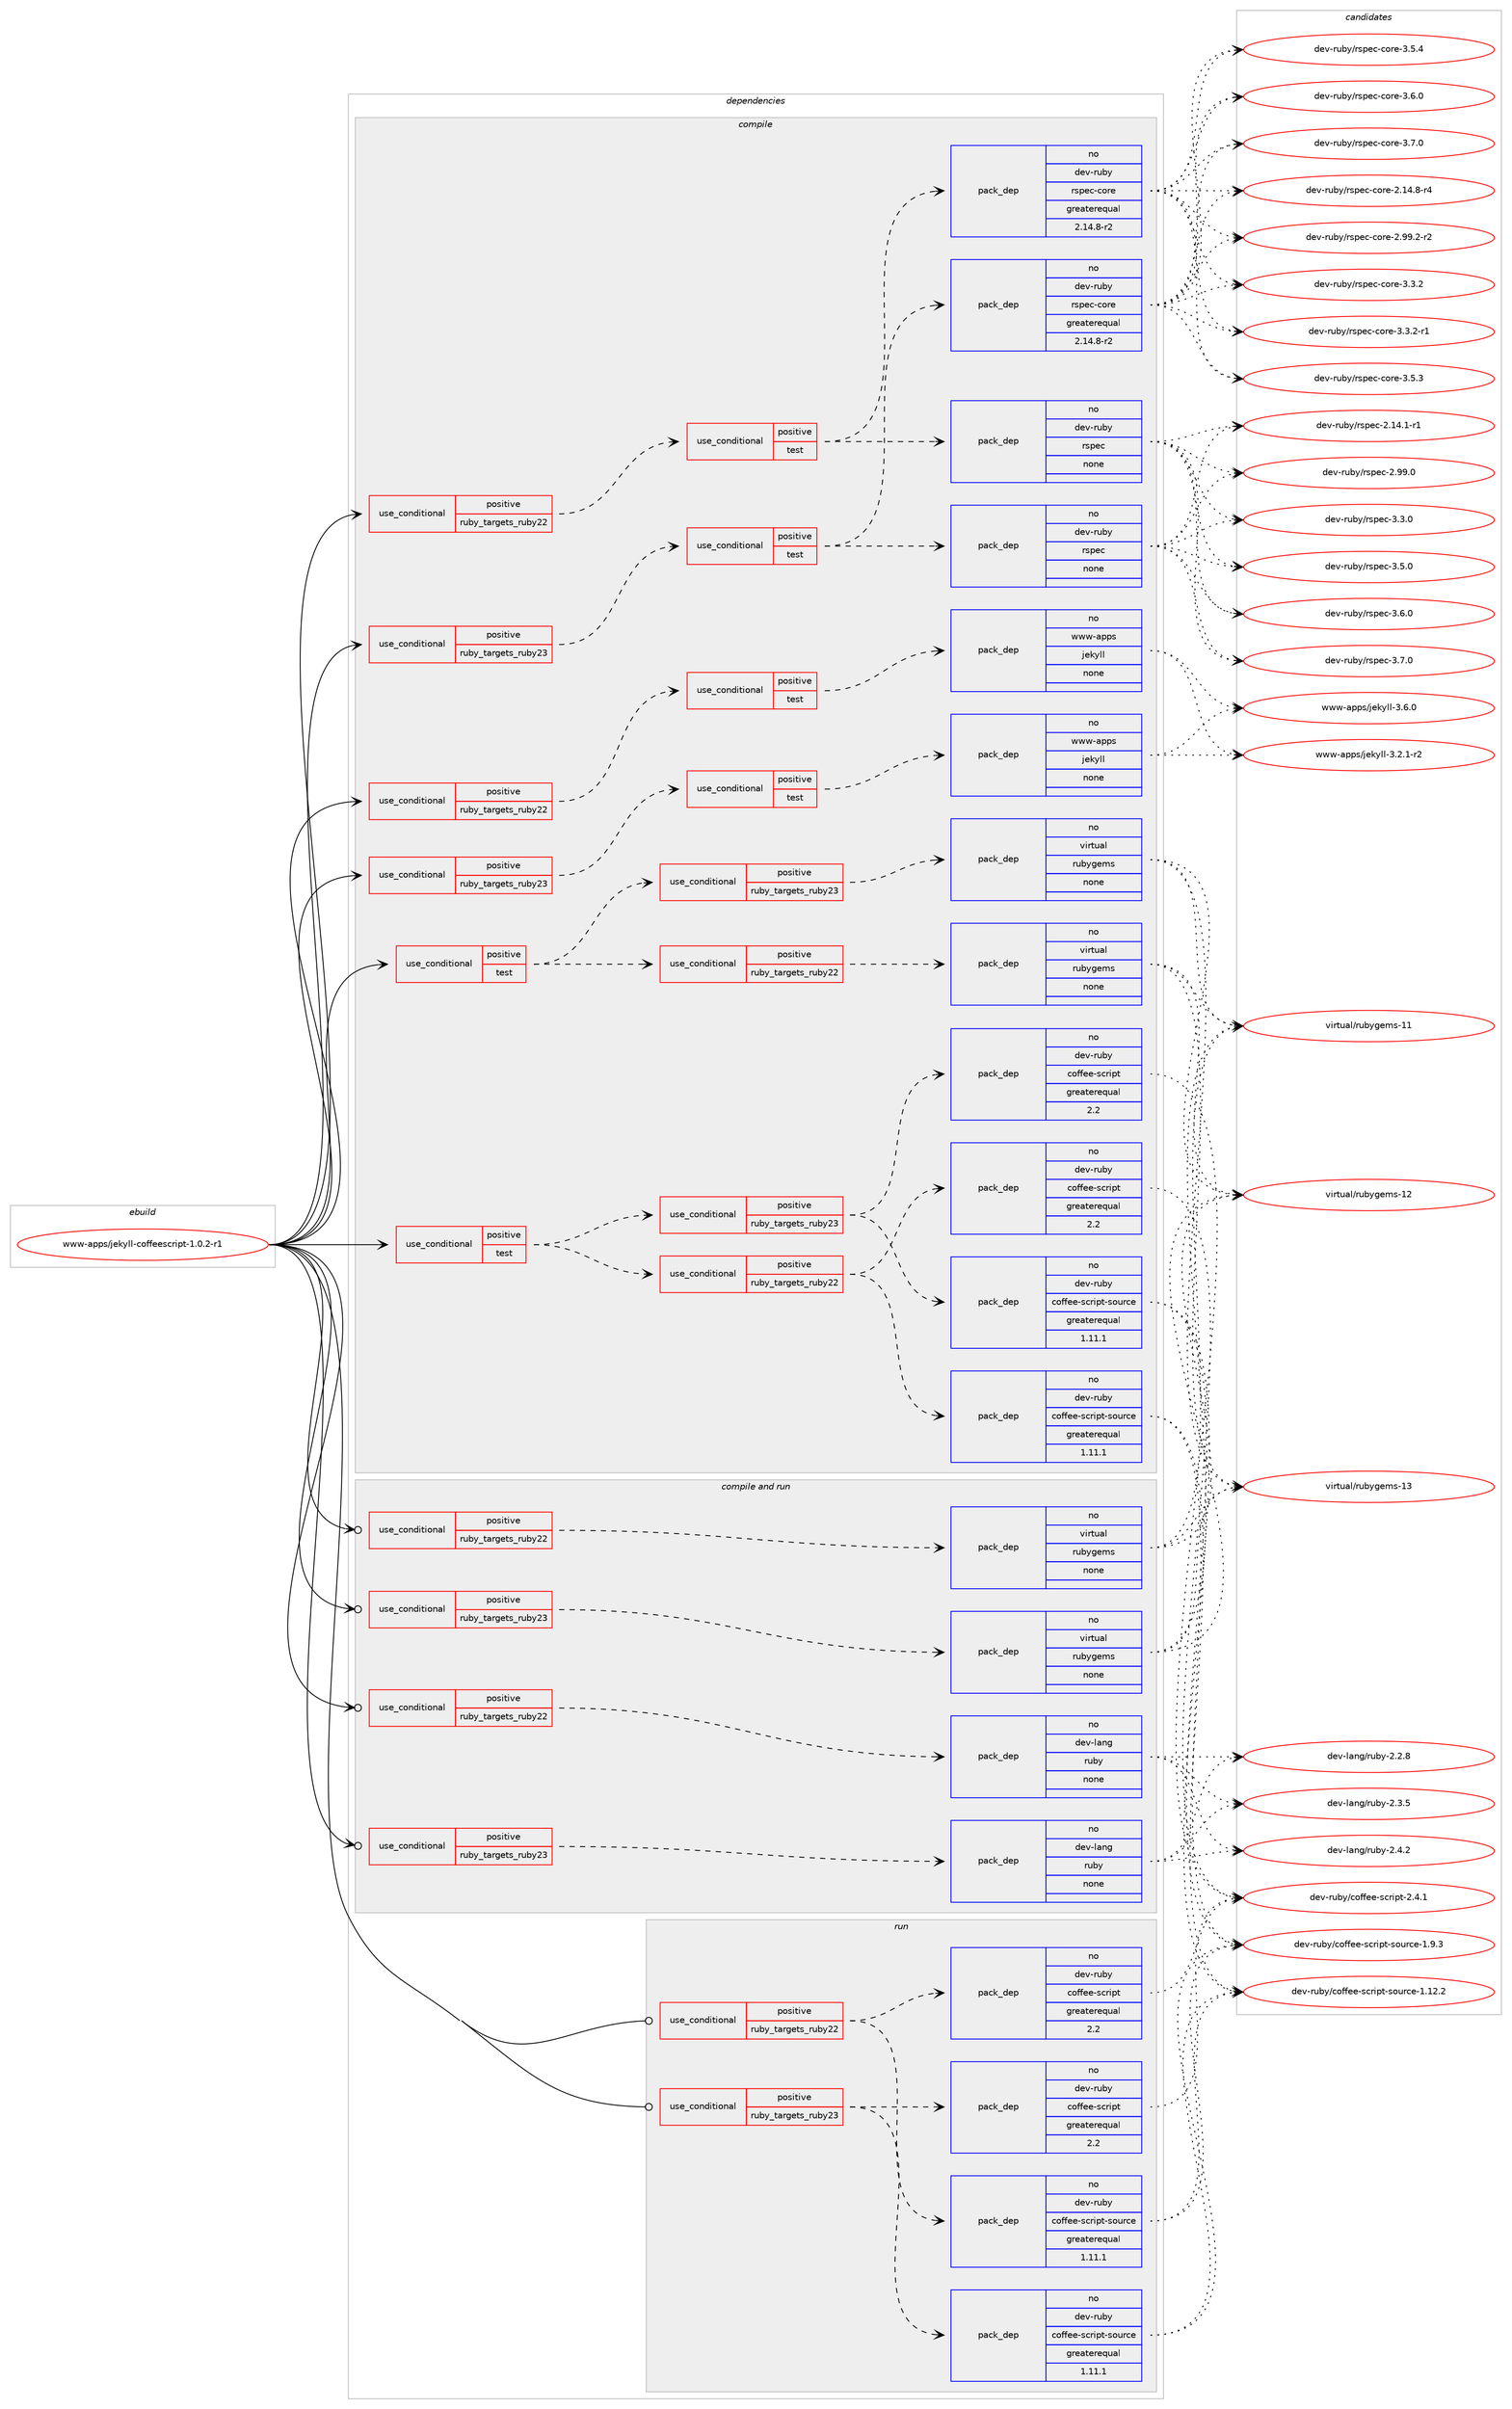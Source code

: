 digraph prolog {

# *************
# Graph options
# *************

newrank=true;
concentrate=true;
compound=true;
graph [rankdir=LR,fontname=Helvetica,fontsize=10,ranksep=1.5];#, ranksep=2.5, nodesep=0.2];
edge  [arrowhead=vee];
node  [fontname=Helvetica,fontsize=10];

# **********
# The ebuild
# **********

subgraph cluster_leftcol {
color=gray;
rank=same;
label=<<i>ebuild</i>>;
id [label="www-apps/jekyll-coffeescript-1.0.2-r1", color=red, width=4, href="../www-apps/jekyll-coffeescript-1.0.2-r1.svg"];
}

# ****************
# The dependencies
# ****************

subgraph cluster_midcol {
color=gray;
label=<<i>dependencies</i>>;
subgraph cluster_compile {
fillcolor="#eeeeee";
style=filled;
label=<<i>compile</i>>;
subgraph cond119346 {
dependency500989 [label=<<TABLE BORDER="0" CELLBORDER="1" CELLSPACING="0" CELLPADDING="4"><TR><TD ROWSPAN="3" CELLPADDING="10">use_conditional</TD></TR><TR><TD>positive</TD></TR><TR><TD>ruby_targets_ruby22</TD></TR></TABLE>>, shape=none, color=red];
subgraph cond119347 {
dependency500990 [label=<<TABLE BORDER="0" CELLBORDER="1" CELLSPACING="0" CELLPADDING="4"><TR><TD ROWSPAN="3" CELLPADDING="10">use_conditional</TD></TR><TR><TD>positive</TD></TR><TR><TD>test</TD></TR></TABLE>>, shape=none, color=red];
subgraph pack372473 {
dependency500991 [label=<<TABLE BORDER="0" CELLBORDER="1" CELLSPACING="0" CELLPADDING="4" WIDTH="220"><TR><TD ROWSPAN="6" CELLPADDING="30">pack_dep</TD></TR><TR><TD WIDTH="110">no</TD></TR><TR><TD>dev-ruby</TD></TR><TR><TD>rspec</TD></TR><TR><TD>none</TD></TR><TR><TD></TD></TR></TABLE>>, shape=none, color=blue];
}
dependency500990:e -> dependency500991:w [weight=20,style="dashed",arrowhead="vee"];
subgraph pack372474 {
dependency500992 [label=<<TABLE BORDER="0" CELLBORDER="1" CELLSPACING="0" CELLPADDING="4" WIDTH="220"><TR><TD ROWSPAN="6" CELLPADDING="30">pack_dep</TD></TR><TR><TD WIDTH="110">no</TD></TR><TR><TD>dev-ruby</TD></TR><TR><TD>rspec-core</TD></TR><TR><TD>greaterequal</TD></TR><TR><TD>2.14.8-r2</TD></TR></TABLE>>, shape=none, color=blue];
}
dependency500990:e -> dependency500992:w [weight=20,style="dashed",arrowhead="vee"];
}
dependency500989:e -> dependency500990:w [weight=20,style="dashed",arrowhead="vee"];
}
id:e -> dependency500989:w [weight=20,style="solid",arrowhead="vee"];
subgraph cond119348 {
dependency500993 [label=<<TABLE BORDER="0" CELLBORDER="1" CELLSPACING="0" CELLPADDING="4"><TR><TD ROWSPAN="3" CELLPADDING="10">use_conditional</TD></TR><TR><TD>positive</TD></TR><TR><TD>ruby_targets_ruby22</TD></TR></TABLE>>, shape=none, color=red];
subgraph cond119349 {
dependency500994 [label=<<TABLE BORDER="0" CELLBORDER="1" CELLSPACING="0" CELLPADDING="4"><TR><TD ROWSPAN="3" CELLPADDING="10">use_conditional</TD></TR><TR><TD>positive</TD></TR><TR><TD>test</TD></TR></TABLE>>, shape=none, color=red];
subgraph pack372475 {
dependency500995 [label=<<TABLE BORDER="0" CELLBORDER="1" CELLSPACING="0" CELLPADDING="4" WIDTH="220"><TR><TD ROWSPAN="6" CELLPADDING="30">pack_dep</TD></TR><TR><TD WIDTH="110">no</TD></TR><TR><TD>www-apps</TD></TR><TR><TD>jekyll</TD></TR><TR><TD>none</TD></TR><TR><TD></TD></TR></TABLE>>, shape=none, color=blue];
}
dependency500994:e -> dependency500995:w [weight=20,style="dashed",arrowhead="vee"];
}
dependency500993:e -> dependency500994:w [weight=20,style="dashed",arrowhead="vee"];
}
id:e -> dependency500993:w [weight=20,style="solid",arrowhead="vee"];
subgraph cond119350 {
dependency500996 [label=<<TABLE BORDER="0" CELLBORDER="1" CELLSPACING="0" CELLPADDING="4"><TR><TD ROWSPAN="3" CELLPADDING="10">use_conditional</TD></TR><TR><TD>positive</TD></TR><TR><TD>ruby_targets_ruby23</TD></TR></TABLE>>, shape=none, color=red];
subgraph cond119351 {
dependency500997 [label=<<TABLE BORDER="0" CELLBORDER="1" CELLSPACING="0" CELLPADDING="4"><TR><TD ROWSPAN="3" CELLPADDING="10">use_conditional</TD></TR><TR><TD>positive</TD></TR><TR><TD>test</TD></TR></TABLE>>, shape=none, color=red];
subgraph pack372476 {
dependency500998 [label=<<TABLE BORDER="0" CELLBORDER="1" CELLSPACING="0" CELLPADDING="4" WIDTH="220"><TR><TD ROWSPAN="6" CELLPADDING="30">pack_dep</TD></TR><TR><TD WIDTH="110">no</TD></TR><TR><TD>dev-ruby</TD></TR><TR><TD>rspec</TD></TR><TR><TD>none</TD></TR><TR><TD></TD></TR></TABLE>>, shape=none, color=blue];
}
dependency500997:e -> dependency500998:w [weight=20,style="dashed",arrowhead="vee"];
subgraph pack372477 {
dependency500999 [label=<<TABLE BORDER="0" CELLBORDER="1" CELLSPACING="0" CELLPADDING="4" WIDTH="220"><TR><TD ROWSPAN="6" CELLPADDING="30">pack_dep</TD></TR><TR><TD WIDTH="110">no</TD></TR><TR><TD>dev-ruby</TD></TR><TR><TD>rspec-core</TD></TR><TR><TD>greaterequal</TD></TR><TR><TD>2.14.8-r2</TD></TR></TABLE>>, shape=none, color=blue];
}
dependency500997:e -> dependency500999:w [weight=20,style="dashed",arrowhead="vee"];
}
dependency500996:e -> dependency500997:w [weight=20,style="dashed",arrowhead="vee"];
}
id:e -> dependency500996:w [weight=20,style="solid",arrowhead="vee"];
subgraph cond119352 {
dependency501000 [label=<<TABLE BORDER="0" CELLBORDER="1" CELLSPACING="0" CELLPADDING="4"><TR><TD ROWSPAN="3" CELLPADDING="10">use_conditional</TD></TR><TR><TD>positive</TD></TR><TR><TD>ruby_targets_ruby23</TD></TR></TABLE>>, shape=none, color=red];
subgraph cond119353 {
dependency501001 [label=<<TABLE BORDER="0" CELLBORDER="1" CELLSPACING="0" CELLPADDING="4"><TR><TD ROWSPAN="3" CELLPADDING="10">use_conditional</TD></TR><TR><TD>positive</TD></TR><TR><TD>test</TD></TR></TABLE>>, shape=none, color=red];
subgraph pack372478 {
dependency501002 [label=<<TABLE BORDER="0" CELLBORDER="1" CELLSPACING="0" CELLPADDING="4" WIDTH="220"><TR><TD ROWSPAN="6" CELLPADDING="30">pack_dep</TD></TR><TR><TD WIDTH="110">no</TD></TR><TR><TD>www-apps</TD></TR><TR><TD>jekyll</TD></TR><TR><TD>none</TD></TR><TR><TD></TD></TR></TABLE>>, shape=none, color=blue];
}
dependency501001:e -> dependency501002:w [weight=20,style="dashed",arrowhead="vee"];
}
dependency501000:e -> dependency501001:w [weight=20,style="dashed",arrowhead="vee"];
}
id:e -> dependency501000:w [weight=20,style="solid",arrowhead="vee"];
subgraph cond119354 {
dependency501003 [label=<<TABLE BORDER="0" CELLBORDER="1" CELLSPACING="0" CELLPADDING="4"><TR><TD ROWSPAN="3" CELLPADDING="10">use_conditional</TD></TR><TR><TD>positive</TD></TR><TR><TD>test</TD></TR></TABLE>>, shape=none, color=red];
subgraph cond119355 {
dependency501004 [label=<<TABLE BORDER="0" CELLBORDER="1" CELLSPACING="0" CELLPADDING="4"><TR><TD ROWSPAN="3" CELLPADDING="10">use_conditional</TD></TR><TR><TD>positive</TD></TR><TR><TD>ruby_targets_ruby22</TD></TR></TABLE>>, shape=none, color=red];
subgraph pack372479 {
dependency501005 [label=<<TABLE BORDER="0" CELLBORDER="1" CELLSPACING="0" CELLPADDING="4" WIDTH="220"><TR><TD ROWSPAN="6" CELLPADDING="30">pack_dep</TD></TR><TR><TD WIDTH="110">no</TD></TR><TR><TD>dev-ruby</TD></TR><TR><TD>coffee-script</TD></TR><TR><TD>greaterequal</TD></TR><TR><TD>2.2</TD></TR></TABLE>>, shape=none, color=blue];
}
dependency501004:e -> dependency501005:w [weight=20,style="dashed",arrowhead="vee"];
subgraph pack372480 {
dependency501006 [label=<<TABLE BORDER="0" CELLBORDER="1" CELLSPACING="0" CELLPADDING="4" WIDTH="220"><TR><TD ROWSPAN="6" CELLPADDING="30">pack_dep</TD></TR><TR><TD WIDTH="110">no</TD></TR><TR><TD>dev-ruby</TD></TR><TR><TD>coffee-script-source</TD></TR><TR><TD>greaterequal</TD></TR><TR><TD>1.11.1</TD></TR></TABLE>>, shape=none, color=blue];
}
dependency501004:e -> dependency501006:w [weight=20,style="dashed",arrowhead="vee"];
}
dependency501003:e -> dependency501004:w [weight=20,style="dashed",arrowhead="vee"];
subgraph cond119356 {
dependency501007 [label=<<TABLE BORDER="0" CELLBORDER="1" CELLSPACING="0" CELLPADDING="4"><TR><TD ROWSPAN="3" CELLPADDING="10">use_conditional</TD></TR><TR><TD>positive</TD></TR><TR><TD>ruby_targets_ruby23</TD></TR></TABLE>>, shape=none, color=red];
subgraph pack372481 {
dependency501008 [label=<<TABLE BORDER="0" CELLBORDER="1" CELLSPACING="0" CELLPADDING="4" WIDTH="220"><TR><TD ROWSPAN="6" CELLPADDING="30">pack_dep</TD></TR><TR><TD WIDTH="110">no</TD></TR><TR><TD>dev-ruby</TD></TR><TR><TD>coffee-script</TD></TR><TR><TD>greaterequal</TD></TR><TR><TD>2.2</TD></TR></TABLE>>, shape=none, color=blue];
}
dependency501007:e -> dependency501008:w [weight=20,style="dashed",arrowhead="vee"];
subgraph pack372482 {
dependency501009 [label=<<TABLE BORDER="0" CELLBORDER="1" CELLSPACING="0" CELLPADDING="4" WIDTH="220"><TR><TD ROWSPAN="6" CELLPADDING="30">pack_dep</TD></TR><TR><TD WIDTH="110">no</TD></TR><TR><TD>dev-ruby</TD></TR><TR><TD>coffee-script-source</TD></TR><TR><TD>greaterequal</TD></TR><TR><TD>1.11.1</TD></TR></TABLE>>, shape=none, color=blue];
}
dependency501007:e -> dependency501009:w [weight=20,style="dashed",arrowhead="vee"];
}
dependency501003:e -> dependency501007:w [weight=20,style="dashed",arrowhead="vee"];
}
id:e -> dependency501003:w [weight=20,style="solid",arrowhead="vee"];
subgraph cond119357 {
dependency501010 [label=<<TABLE BORDER="0" CELLBORDER="1" CELLSPACING="0" CELLPADDING="4"><TR><TD ROWSPAN="3" CELLPADDING="10">use_conditional</TD></TR><TR><TD>positive</TD></TR><TR><TD>test</TD></TR></TABLE>>, shape=none, color=red];
subgraph cond119358 {
dependency501011 [label=<<TABLE BORDER="0" CELLBORDER="1" CELLSPACING="0" CELLPADDING="4"><TR><TD ROWSPAN="3" CELLPADDING="10">use_conditional</TD></TR><TR><TD>positive</TD></TR><TR><TD>ruby_targets_ruby22</TD></TR></TABLE>>, shape=none, color=red];
subgraph pack372483 {
dependency501012 [label=<<TABLE BORDER="0" CELLBORDER="1" CELLSPACING="0" CELLPADDING="4" WIDTH="220"><TR><TD ROWSPAN="6" CELLPADDING="30">pack_dep</TD></TR><TR><TD WIDTH="110">no</TD></TR><TR><TD>virtual</TD></TR><TR><TD>rubygems</TD></TR><TR><TD>none</TD></TR><TR><TD></TD></TR></TABLE>>, shape=none, color=blue];
}
dependency501011:e -> dependency501012:w [weight=20,style="dashed",arrowhead="vee"];
}
dependency501010:e -> dependency501011:w [weight=20,style="dashed",arrowhead="vee"];
subgraph cond119359 {
dependency501013 [label=<<TABLE BORDER="0" CELLBORDER="1" CELLSPACING="0" CELLPADDING="4"><TR><TD ROWSPAN="3" CELLPADDING="10">use_conditional</TD></TR><TR><TD>positive</TD></TR><TR><TD>ruby_targets_ruby23</TD></TR></TABLE>>, shape=none, color=red];
subgraph pack372484 {
dependency501014 [label=<<TABLE BORDER="0" CELLBORDER="1" CELLSPACING="0" CELLPADDING="4" WIDTH="220"><TR><TD ROWSPAN="6" CELLPADDING="30">pack_dep</TD></TR><TR><TD WIDTH="110">no</TD></TR><TR><TD>virtual</TD></TR><TR><TD>rubygems</TD></TR><TR><TD>none</TD></TR><TR><TD></TD></TR></TABLE>>, shape=none, color=blue];
}
dependency501013:e -> dependency501014:w [weight=20,style="dashed",arrowhead="vee"];
}
dependency501010:e -> dependency501013:w [weight=20,style="dashed",arrowhead="vee"];
}
id:e -> dependency501010:w [weight=20,style="solid",arrowhead="vee"];
}
subgraph cluster_compileandrun {
fillcolor="#eeeeee";
style=filled;
label=<<i>compile and run</i>>;
subgraph cond119360 {
dependency501015 [label=<<TABLE BORDER="0" CELLBORDER="1" CELLSPACING="0" CELLPADDING="4"><TR><TD ROWSPAN="3" CELLPADDING="10">use_conditional</TD></TR><TR><TD>positive</TD></TR><TR><TD>ruby_targets_ruby22</TD></TR></TABLE>>, shape=none, color=red];
subgraph pack372485 {
dependency501016 [label=<<TABLE BORDER="0" CELLBORDER="1" CELLSPACING="0" CELLPADDING="4" WIDTH="220"><TR><TD ROWSPAN="6" CELLPADDING="30">pack_dep</TD></TR><TR><TD WIDTH="110">no</TD></TR><TR><TD>dev-lang</TD></TR><TR><TD>ruby</TD></TR><TR><TD>none</TD></TR><TR><TD></TD></TR></TABLE>>, shape=none, color=blue];
}
dependency501015:e -> dependency501016:w [weight=20,style="dashed",arrowhead="vee"];
}
id:e -> dependency501015:w [weight=20,style="solid",arrowhead="odotvee"];
subgraph cond119361 {
dependency501017 [label=<<TABLE BORDER="0" CELLBORDER="1" CELLSPACING="0" CELLPADDING="4"><TR><TD ROWSPAN="3" CELLPADDING="10">use_conditional</TD></TR><TR><TD>positive</TD></TR><TR><TD>ruby_targets_ruby22</TD></TR></TABLE>>, shape=none, color=red];
subgraph pack372486 {
dependency501018 [label=<<TABLE BORDER="0" CELLBORDER="1" CELLSPACING="0" CELLPADDING="4" WIDTH="220"><TR><TD ROWSPAN="6" CELLPADDING="30">pack_dep</TD></TR><TR><TD WIDTH="110">no</TD></TR><TR><TD>virtual</TD></TR><TR><TD>rubygems</TD></TR><TR><TD>none</TD></TR><TR><TD></TD></TR></TABLE>>, shape=none, color=blue];
}
dependency501017:e -> dependency501018:w [weight=20,style="dashed",arrowhead="vee"];
}
id:e -> dependency501017:w [weight=20,style="solid",arrowhead="odotvee"];
subgraph cond119362 {
dependency501019 [label=<<TABLE BORDER="0" CELLBORDER="1" CELLSPACING="0" CELLPADDING="4"><TR><TD ROWSPAN="3" CELLPADDING="10">use_conditional</TD></TR><TR><TD>positive</TD></TR><TR><TD>ruby_targets_ruby23</TD></TR></TABLE>>, shape=none, color=red];
subgraph pack372487 {
dependency501020 [label=<<TABLE BORDER="0" CELLBORDER="1" CELLSPACING="0" CELLPADDING="4" WIDTH="220"><TR><TD ROWSPAN="6" CELLPADDING="30">pack_dep</TD></TR><TR><TD WIDTH="110">no</TD></TR><TR><TD>dev-lang</TD></TR><TR><TD>ruby</TD></TR><TR><TD>none</TD></TR><TR><TD></TD></TR></TABLE>>, shape=none, color=blue];
}
dependency501019:e -> dependency501020:w [weight=20,style="dashed",arrowhead="vee"];
}
id:e -> dependency501019:w [weight=20,style="solid",arrowhead="odotvee"];
subgraph cond119363 {
dependency501021 [label=<<TABLE BORDER="0" CELLBORDER="1" CELLSPACING="0" CELLPADDING="4"><TR><TD ROWSPAN="3" CELLPADDING="10">use_conditional</TD></TR><TR><TD>positive</TD></TR><TR><TD>ruby_targets_ruby23</TD></TR></TABLE>>, shape=none, color=red];
subgraph pack372488 {
dependency501022 [label=<<TABLE BORDER="0" CELLBORDER="1" CELLSPACING="0" CELLPADDING="4" WIDTH="220"><TR><TD ROWSPAN="6" CELLPADDING="30">pack_dep</TD></TR><TR><TD WIDTH="110">no</TD></TR><TR><TD>virtual</TD></TR><TR><TD>rubygems</TD></TR><TR><TD>none</TD></TR><TR><TD></TD></TR></TABLE>>, shape=none, color=blue];
}
dependency501021:e -> dependency501022:w [weight=20,style="dashed",arrowhead="vee"];
}
id:e -> dependency501021:w [weight=20,style="solid",arrowhead="odotvee"];
}
subgraph cluster_run {
fillcolor="#eeeeee";
style=filled;
label=<<i>run</i>>;
subgraph cond119364 {
dependency501023 [label=<<TABLE BORDER="0" CELLBORDER="1" CELLSPACING="0" CELLPADDING="4"><TR><TD ROWSPAN="3" CELLPADDING="10">use_conditional</TD></TR><TR><TD>positive</TD></TR><TR><TD>ruby_targets_ruby22</TD></TR></TABLE>>, shape=none, color=red];
subgraph pack372489 {
dependency501024 [label=<<TABLE BORDER="0" CELLBORDER="1" CELLSPACING="0" CELLPADDING="4" WIDTH="220"><TR><TD ROWSPAN="6" CELLPADDING="30">pack_dep</TD></TR><TR><TD WIDTH="110">no</TD></TR><TR><TD>dev-ruby</TD></TR><TR><TD>coffee-script</TD></TR><TR><TD>greaterequal</TD></TR><TR><TD>2.2</TD></TR></TABLE>>, shape=none, color=blue];
}
dependency501023:e -> dependency501024:w [weight=20,style="dashed",arrowhead="vee"];
subgraph pack372490 {
dependency501025 [label=<<TABLE BORDER="0" CELLBORDER="1" CELLSPACING="0" CELLPADDING="4" WIDTH="220"><TR><TD ROWSPAN="6" CELLPADDING="30">pack_dep</TD></TR><TR><TD WIDTH="110">no</TD></TR><TR><TD>dev-ruby</TD></TR><TR><TD>coffee-script-source</TD></TR><TR><TD>greaterequal</TD></TR><TR><TD>1.11.1</TD></TR></TABLE>>, shape=none, color=blue];
}
dependency501023:e -> dependency501025:w [weight=20,style="dashed",arrowhead="vee"];
}
id:e -> dependency501023:w [weight=20,style="solid",arrowhead="odot"];
subgraph cond119365 {
dependency501026 [label=<<TABLE BORDER="0" CELLBORDER="1" CELLSPACING="0" CELLPADDING="4"><TR><TD ROWSPAN="3" CELLPADDING="10">use_conditional</TD></TR><TR><TD>positive</TD></TR><TR><TD>ruby_targets_ruby23</TD></TR></TABLE>>, shape=none, color=red];
subgraph pack372491 {
dependency501027 [label=<<TABLE BORDER="0" CELLBORDER="1" CELLSPACING="0" CELLPADDING="4" WIDTH="220"><TR><TD ROWSPAN="6" CELLPADDING="30">pack_dep</TD></TR><TR><TD WIDTH="110">no</TD></TR><TR><TD>dev-ruby</TD></TR><TR><TD>coffee-script</TD></TR><TR><TD>greaterequal</TD></TR><TR><TD>2.2</TD></TR></TABLE>>, shape=none, color=blue];
}
dependency501026:e -> dependency501027:w [weight=20,style="dashed",arrowhead="vee"];
subgraph pack372492 {
dependency501028 [label=<<TABLE BORDER="0" CELLBORDER="1" CELLSPACING="0" CELLPADDING="4" WIDTH="220"><TR><TD ROWSPAN="6" CELLPADDING="30">pack_dep</TD></TR><TR><TD WIDTH="110">no</TD></TR><TR><TD>dev-ruby</TD></TR><TR><TD>coffee-script-source</TD></TR><TR><TD>greaterequal</TD></TR><TR><TD>1.11.1</TD></TR></TABLE>>, shape=none, color=blue];
}
dependency501026:e -> dependency501028:w [weight=20,style="dashed",arrowhead="vee"];
}
id:e -> dependency501026:w [weight=20,style="solid",arrowhead="odot"];
}
}

# **************
# The candidates
# **************

subgraph cluster_choices {
rank=same;
color=gray;
label=<<i>candidates</i>>;

subgraph choice372473 {
color=black;
nodesep=1;
choice10010111845114117981214711411511210199455046495246494511449 [label="dev-ruby/rspec-2.14.1-r1", color=red, width=4,href="../dev-ruby/rspec-2.14.1-r1.svg"];
choice1001011184511411798121471141151121019945504657574648 [label="dev-ruby/rspec-2.99.0", color=red, width=4,href="../dev-ruby/rspec-2.99.0.svg"];
choice10010111845114117981214711411511210199455146514648 [label="dev-ruby/rspec-3.3.0", color=red, width=4,href="../dev-ruby/rspec-3.3.0.svg"];
choice10010111845114117981214711411511210199455146534648 [label="dev-ruby/rspec-3.5.0", color=red, width=4,href="../dev-ruby/rspec-3.5.0.svg"];
choice10010111845114117981214711411511210199455146544648 [label="dev-ruby/rspec-3.6.0", color=red, width=4,href="../dev-ruby/rspec-3.6.0.svg"];
choice10010111845114117981214711411511210199455146554648 [label="dev-ruby/rspec-3.7.0", color=red, width=4,href="../dev-ruby/rspec-3.7.0.svg"];
dependency500991:e -> choice10010111845114117981214711411511210199455046495246494511449:w [style=dotted,weight="100"];
dependency500991:e -> choice1001011184511411798121471141151121019945504657574648:w [style=dotted,weight="100"];
dependency500991:e -> choice10010111845114117981214711411511210199455146514648:w [style=dotted,weight="100"];
dependency500991:e -> choice10010111845114117981214711411511210199455146534648:w [style=dotted,weight="100"];
dependency500991:e -> choice10010111845114117981214711411511210199455146544648:w [style=dotted,weight="100"];
dependency500991:e -> choice10010111845114117981214711411511210199455146554648:w [style=dotted,weight="100"];
}
subgraph choice372474 {
color=black;
nodesep=1;
choice100101118451141179812147114115112101994599111114101455046495246564511452 [label="dev-ruby/rspec-core-2.14.8-r4", color=red, width=4,href="../dev-ruby/rspec-core-2.14.8-r4.svg"];
choice100101118451141179812147114115112101994599111114101455046575746504511450 [label="dev-ruby/rspec-core-2.99.2-r2", color=red, width=4,href="../dev-ruby/rspec-core-2.99.2-r2.svg"];
choice100101118451141179812147114115112101994599111114101455146514650 [label="dev-ruby/rspec-core-3.3.2", color=red, width=4,href="../dev-ruby/rspec-core-3.3.2.svg"];
choice1001011184511411798121471141151121019945991111141014551465146504511449 [label="dev-ruby/rspec-core-3.3.2-r1", color=red, width=4,href="../dev-ruby/rspec-core-3.3.2-r1.svg"];
choice100101118451141179812147114115112101994599111114101455146534651 [label="dev-ruby/rspec-core-3.5.3", color=red, width=4,href="../dev-ruby/rspec-core-3.5.3.svg"];
choice100101118451141179812147114115112101994599111114101455146534652 [label="dev-ruby/rspec-core-3.5.4", color=red, width=4,href="../dev-ruby/rspec-core-3.5.4.svg"];
choice100101118451141179812147114115112101994599111114101455146544648 [label="dev-ruby/rspec-core-3.6.0", color=red, width=4,href="../dev-ruby/rspec-core-3.6.0.svg"];
choice100101118451141179812147114115112101994599111114101455146554648 [label="dev-ruby/rspec-core-3.7.0", color=red, width=4,href="../dev-ruby/rspec-core-3.7.0.svg"];
dependency500992:e -> choice100101118451141179812147114115112101994599111114101455046495246564511452:w [style=dotted,weight="100"];
dependency500992:e -> choice100101118451141179812147114115112101994599111114101455046575746504511450:w [style=dotted,weight="100"];
dependency500992:e -> choice100101118451141179812147114115112101994599111114101455146514650:w [style=dotted,weight="100"];
dependency500992:e -> choice1001011184511411798121471141151121019945991111141014551465146504511449:w [style=dotted,weight="100"];
dependency500992:e -> choice100101118451141179812147114115112101994599111114101455146534651:w [style=dotted,weight="100"];
dependency500992:e -> choice100101118451141179812147114115112101994599111114101455146534652:w [style=dotted,weight="100"];
dependency500992:e -> choice100101118451141179812147114115112101994599111114101455146544648:w [style=dotted,weight="100"];
dependency500992:e -> choice100101118451141179812147114115112101994599111114101455146554648:w [style=dotted,weight="100"];
}
subgraph choice372475 {
color=black;
nodesep=1;
choice1191191194597112112115471061011071211081084551465046494511450 [label="www-apps/jekyll-3.2.1-r2", color=red, width=4,href="../www-apps/jekyll-3.2.1-r2.svg"];
choice119119119459711211211547106101107121108108455146544648 [label="www-apps/jekyll-3.6.0", color=red, width=4,href="../www-apps/jekyll-3.6.0.svg"];
dependency500995:e -> choice1191191194597112112115471061011071211081084551465046494511450:w [style=dotted,weight="100"];
dependency500995:e -> choice119119119459711211211547106101107121108108455146544648:w [style=dotted,weight="100"];
}
subgraph choice372476 {
color=black;
nodesep=1;
choice10010111845114117981214711411511210199455046495246494511449 [label="dev-ruby/rspec-2.14.1-r1", color=red, width=4,href="../dev-ruby/rspec-2.14.1-r1.svg"];
choice1001011184511411798121471141151121019945504657574648 [label="dev-ruby/rspec-2.99.0", color=red, width=4,href="../dev-ruby/rspec-2.99.0.svg"];
choice10010111845114117981214711411511210199455146514648 [label="dev-ruby/rspec-3.3.0", color=red, width=4,href="../dev-ruby/rspec-3.3.0.svg"];
choice10010111845114117981214711411511210199455146534648 [label="dev-ruby/rspec-3.5.0", color=red, width=4,href="../dev-ruby/rspec-3.5.0.svg"];
choice10010111845114117981214711411511210199455146544648 [label="dev-ruby/rspec-3.6.0", color=red, width=4,href="../dev-ruby/rspec-3.6.0.svg"];
choice10010111845114117981214711411511210199455146554648 [label="dev-ruby/rspec-3.7.0", color=red, width=4,href="../dev-ruby/rspec-3.7.0.svg"];
dependency500998:e -> choice10010111845114117981214711411511210199455046495246494511449:w [style=dotted,weight="100"];
dependency500998:e -> choice1001011184511411798121471141151121019945504657574648:w [style=dotted,weight="100"];
dependency500998:e -> choice10010111845114117981214711411511210199455146514648:w [style=dotted,weight="100"];
dependency500998:e -> choice10010111845114117981214711411511210199455146534648:w [style=dotted,weight="100"];
dependency500998:e -> choice10010111845114117981214711411511210199455146544648:w [style=dotted,weight="100"];
dependency500998:e -> choice10010111845114117981214711411511210199455146554648:w [style=dotted,weight="100"];
}
subgraph choice372477 {
color=black;
nodesep=1;
choice100101118451141179812147114115112101994599111114101455046495246564511452 [label="dev-ruby/rspec-core-2.14.8-r4", color=red, width=4,href="../dev-ruby/rspec-core-2.14.8-r4.svg"];
choice100101118451141179812147114115112101994599111114101455046575746504511450 [label="dev-ruby/rspec-core-2.99.2-r2", color=red, width=4,href="../dev-ruby/rspec-core-2.99.2-r2.svg"];
choice100101118451141179812147114115112101994599111114101455146514650 [label="dev-ruby/rspec-core-3.3.2", color=red, width=4,href="../dev-ruby/rspec-core-3.3.2.svg"];
choice1001011184511411798121471141151121019945991111141014551465146504511449 [label="dev-ruby/rspec-core-3.3.2-r1", color=red, width=4,href="../dev-ruby/rspec-core-3.3.2-r1.svg"];
choice100101118451141179812147114115112101994599111114101455146534651 [label="dev-ruby/rspec-core-3.5.3", color=red, width=4,href="../dev-ruby/rspec-core-3.5.3.svg"];
choice100101118451141179812147114115112101994599111114101455146534652 [label="dev-ruby/rspec-core-3.5.4", color=red, width=4,href="../dev-ruby/rspec-core-3.5.4.svg"];
choice100101118451141179812147114115112101994599111114101455146544648 [label="dev-ruby/rspec-core-3.6.0", color=red, width=4,href="../dev-ruby/rspec-core-3.6.0.svg"];
choice100101118451141179812147114115112101994599111114101455146554648 [label="dev-ruby/rspec-core-3.7.0", color=red, width=4,href="../dev-ruby/rspec-core-3.7.0.svg"];
dependency500999:e -> choice100101118451141179812147114115112101994599111114101455046495246564511452:w [style=dotted,weight="100"];
dependency500999:e -> choice100101118451141179812147114115112101994599111114101455046575746504511450:w [style=dotted,weight="100"];
dependency500999:e -> choice100101118451141179812147114115112101994599111114101455146514650:w [style=dotted,weight="100"];
dependency500999:e -> choice1001011184511411798121471141151121019945991111141014551465146504511449:w [style=dotted,weight="100"];
dependency500999:e -> choice100101118451141179812147114115112101994599111114101455146534651:w [style=dotted,weight="100"];
dependency500999:e -> choice100101118451141179812147114115112101994599111114101455146534652:w [style=dotted,weight="100"];
dependency500999:e -> choice100101118451141179812147114115112101994599111114101455146544648:w [style=dotted,weight="100"];
dependency500999:e -> choice100101118451141179812147114115112101994599111114101455146554648:w [style=dotted,weight="100"];
}
subgraph choice372478 {
color=black;
nodesep=1;
choice1191191194597112112115471061011071211081084551465046494511450 [label="www-apps/jekyll-3.2.1-r2", color=red, width=4,href="../www-apps/jekyll-3.2.1-r2.svg"];
choice119119119459711211211547106101107121108108455146544648 [label="www-apps/jekyll-3.6.0", color=red, width=4,href="../www-apps/jekyll-3.6.0.svg"];
dependency501002:e -> choice1191191194597112112115471061011071211081084551465046494511450:w [style=dotted,weight="100"];
dependency501002:e -> choice119119119459711211211547106101107121108108455146544648:w [style=dotted,weight="100"];
}
subgraph choice372479 {
color=black;
nodesep=1;
choice100101118451141179812147991111021021011014511599114105112116455046524649 [label="dev-ruby/coffee-script-2.4.1", color=red, width=4,href="../dev-ruby/coffee-script-2.4.1.svg"];
dependency501005:e -> choice100101118451141179812147991111021021011014511599114105112116455046524649:w [style=dotted,weight="100"];
}
subgraph choice372480 {
color=black;
nodesep=1;
choice100101118451141179812147991111021021011014511599114105112116451151111171149910145494649504650 [label="dev-ruby/coffee-script-source-1.12.2", color=red, width=4,href="../dev-ruby/coffee-script-source-1.12.2.svg"];
choice1001011184511411798121479911110210210110145115991141051121164511511111711499101454946574651 [label="dev-ruby/coffee-script-source-1.9.3", color=red, width=4,href="../dev-ruby/coffee-script-source-1.9.3.svg"];
dependency501006:e -> choice100101118451141179812147991111021021011014511599114105112116451151111171149910145494649504650:w [style=dotted,weight="100"];
dependency501006:e -> choice1001011184511411798121479911110210210110145115991141051121164511511111711499101454946574651:w [style=dotted,weight="100"];
}
subgraph choice372481 {
color=black;
nodesep=1;
choice100101118451141179812147991111021021011014511599114105112116455046524649 [label="dev-ruby/coffee-script-2.4.1", color=red, width=4,href="../dev-ruby/coffee-script-2.4.1.svg"];
dependency501008:e -> choice100101118451141179812147991111021021011014511599114105112116455046524649:w [style=dotted,weight="100"];
}
subgraph choice372482 {
color=black;
nodesep=1;
choice100101118451141179812147991111021021011014511599114105112116451151111171149910145494649504650 [label="dev-ruby/coffee-script-source-1.12.2", color=red, width=4,href="../dev-ruby/coffee-script-source-1.12.2.svg"];
choice1001011184511411798121479911110210210110145115991141051121164511511111711499101454946574651 [label="dev-ruby/coffee-script-source-1.9.3", color=red, width=4,href="../dev-ruby/coffee-script-source-1.9.3.svg"];
dependency501009:e -> choice100101118451141179812147991111021021011014511599114105112116451151111171149910145494649504650:w [style=dotted,weight="100"];
dependency501009:e -> choice1001011184511411798121479911110210210110145115991141051121164511511111711499101454946574651:w [style=dotted,weight="100"];
}
subgraph choice372483 {
color=black;
nodesep=1;
choice118105114116117971084711411798121103101109115454949 [label="virtual/rubygems-11", color=red, width=4,href="../virtual/rubygems-11.svg"];
choice118105114116117971084711411798121103101109115454950 [label="virtual/rubygems-12", color=red, width=4,href="../virtual/rubygems-12.svg"];
choice118105114116117971084711411798121103101109115454951 [label="virtual/rubygems-13", color=red, width=4,href="../virtual/rubygems-13.svg"];
dependency501012:e -> choice118105114116117971084711411798121103101109115454949:w [style=dotted,weight="100"];
dependency501012:e -> choice118105114116117971084711411798121103101109115454950:w [style=dotted,weight="100"];
dependency501012:e -> choice118105114116117971084711411798121103101109115454951:w [style=dotted,weight="100"];
}
subgraph choice372484 {
color=black;
nodesep=1;
choice118105114116117971084711411798121103101109115454949 [label="virtual/rubygems-11", color=red, width=4,href="../virtual/rubygems-11.svg"];
choice118105114116117971084711411798121103101109115454950 [label="virtual/rubygems-12", color=red, width=4,href="../virtual/rubygems-12.svg"];
choice118105114116117971084711411798121103101109115454951 [label="virtual/rubygems-13", color=red, width=4,href="../virtual/rubygems-13.svg"];
dependency501014:e -> choice118105114116117971084711411798121103101109115454949:w [style=dotted,weight="100"];
dependency501014:e -> choice118105114116117971084711411798121103101109115454950:w [style=dotted,weight="100"];
dependency501014:e -> choice118105114116117971084711411798121103101109115454951:w [style=dotted,weight="100"];
}
subgraph choice372485 {
color=black;
nodesep=1;
choice10010111845108971101034711411798121455046504656 [label="dev-lang/ruby-2.2.8", color=red, width=4,href="../dev-lang/ruby-2.2.8.svg"];
choice10010111845108971101034711411798121455046514653 [label="dev-lang/ruby-2.3.5", color=red, width=4,href="../dev-lang/ruby-2.3.5.svg"];
choice10010111845108971101034711411798121455046524650 [label="dev-lang/ruby-2.4.2", color=red, width=4,href="../dev-lang/ruby-2.4.2.svg"];
dependency501016:e -> choice10010111845108971101034711411798121455046504656:w [style=dotted,weight="100"];
dependency501016:e -> choice10010111845108971101034711411798121455046514653:w [style=dotted,weight="100"];
dependency501016:e -> choice10010111845108971101034711411798121455046524650:w [style=dotted,weight="100"];
}
subgraph choice372486 {
color=black;
nodesep=1;
choice118105114116117971084711411798121103101109115454949 [label="virtual/rubygems-11", color=red, width=4,href="../virtual/rubygems-11.svg"];
choice118105114116117971084711411798121103101109115454950 [label="virtual/rubygems-12", color=red, width=4,href="../virtual/rubygems-12.svg"];
choice118105114116117971084711411798121103101109115454951 [label="virtual/rubygems-13", color=red, width=4,href="../virtual/rubygems-13.svg"];
dependency501018:e -> choice118105114116117971084711411798121103101109115454949:w [style=dotted,weight="100"];
dependency501018:e -> choice118105114116117971084711411798121103101109115454950:w [style=dotted,weight="100"];
dependency501018:e -> choice118105114116117971084711411798121103101109115454951:w [style=dotted,weight="100"];
}
subgraph choice372487 {
color=black;
nodesep=1;
choice10010111845108971101034711411798121455046504656 [label="dev-lang/ruby-2.2.8", color=red, width=4,href="../dev-lang/ruby-2.2.8.svg"];
choice10010111845108971101034711411798121455046514653 [label="dev-lang/ruby-2.3.5", color=red, width=4,href="../dev-lang/ruby-2.3.5.svg"];
choice10010111845108971101034711411798121455046524650 [label="dev-lang/ruby-2.4.2", color=red, width=4,href="../dev-lang/ruby-2.4.2.svg"];
dependency501020:e -> choice10010111845108971101034711411798121455046504656:w [style=dotted,weight="100"];
dependency501020:e -> choice10010111845108971101034711411798121455046514653:w [style=dotted,weight="100"];
dependency501020:e -> choice10010111845108971101034711411798121455046524650:w [style=dotted,weight="100"];
}
subgraph choice372488 {
color=black;
nodesep=1;
choice118105114116117971084711411798121103101109115454949 [label="virtual/rubygems-11", color=red, width=4,href="../virtual/rubygems-11.svg"];
choice118105114116117971084711411798121103101109115454950 [label="virtual/rubygems-12", color=red, width=4,href="../virtual/rubygems-12.svg"];
choice118105114116117971084711411798121103101109115454951 [label="virtual/rubygems-13", color=red, width=4,href="../virtual/rubygems-13.svg"];
dependency501022:e -> choice118105114116117971084711411798121103101109115454949:w [style=dotted,weight="100"];
dependency501022:e -> choice118105114116117971084711411798121103101109115454950:w [style=dotted,weight="100"];
dependency501022:e -> choice118105114116117971084711411798121103101109115454951:w [style=dotted,weight="100"];
}
subgraph choice372489 {
color=black;
nodesep=1;
choice100101118451141179812147991111021021011014511599114105112116455046524649 [label="dev-ruby/coffee-script-2.4.1", color=red, width=4,href="../dev-ruby/coffee-script-2.4.1.svg"];
dependency501024:e -> choice100101118451141179812147991111021021011014511599114105112116455046524649:w [style=dotted,weight="100"];
}
subgraph choice372490 {
color=black;
nodesep=1;
choice100101118451141179812147991111021021011014511599114105112116451151111171149910145494649504650 [label="dev-ruby/coffee-script-source-1.12.2", color=red, width=4,href="../dev-ruby/coffee-script-source-1.12.2.svg"];
choice1001011184511411798121479911110210210110145115991141051121164511511111711499101454946574651 [label="dev-ruby/coffee-script-source-1.9.3", color=red, width=4,href="../dev-ruby/coffee-script-source-1.9.3.svg"];
dependency501025:e -> choice100101118451141179812147991111021021011014511599114105112116451151111171149910145494649504650:w [style=dotted,weight="100"];
dependency501025:e -> choice1001011184511411798121479911110210210110145115991141051121164511511111711499101454946574651:w [style=dotted,weight="100"];
}
subgraph choice372491 {
color=black;
nodesep=1;
choice100101118451141179812147991111021021011014511599114105112116455046524649 [label="dev-ruby/coffee-script-2.4.1", color=red, width=4,href="../dev-ruby/coffee-script-2.4.1.svg"];
dependency501027:e -> choice100101118451141179812147991111021021011014511599114105112116455046524649:w [style=dotted,weight="100"];
}
subgraph choice372492 {
color=black;
nodesep=1;
choice100101118451141179812147991111021021011014511599114105112116451151111171149910145494649504650 [label="dev-ruby/coffee-script-source-1.12.2", color=red, width=4,href="../dev-ruby/coffee-script-source-1.12.2.svg"];
choice1001011184511411798121479911110210210110145115991141051121164511511111711499101454946574651 [label="dev-ruby/coffee-script-source-1.9.3", color=red, width=4,href="../dev-ruby/coffee-script-source-1.9.3.svg"];
dependency501028:e -> choice100101118451141179812147991111021021011014511599114105112116451151111171149910145494649504650:w [style=dotted,weight="100"];
dependency501028:e -> choice1001011184511411798121479911110210210110145115991141051121164511511111711499101454946574651:w [style=dotted,weight="100"];
}
}

}
